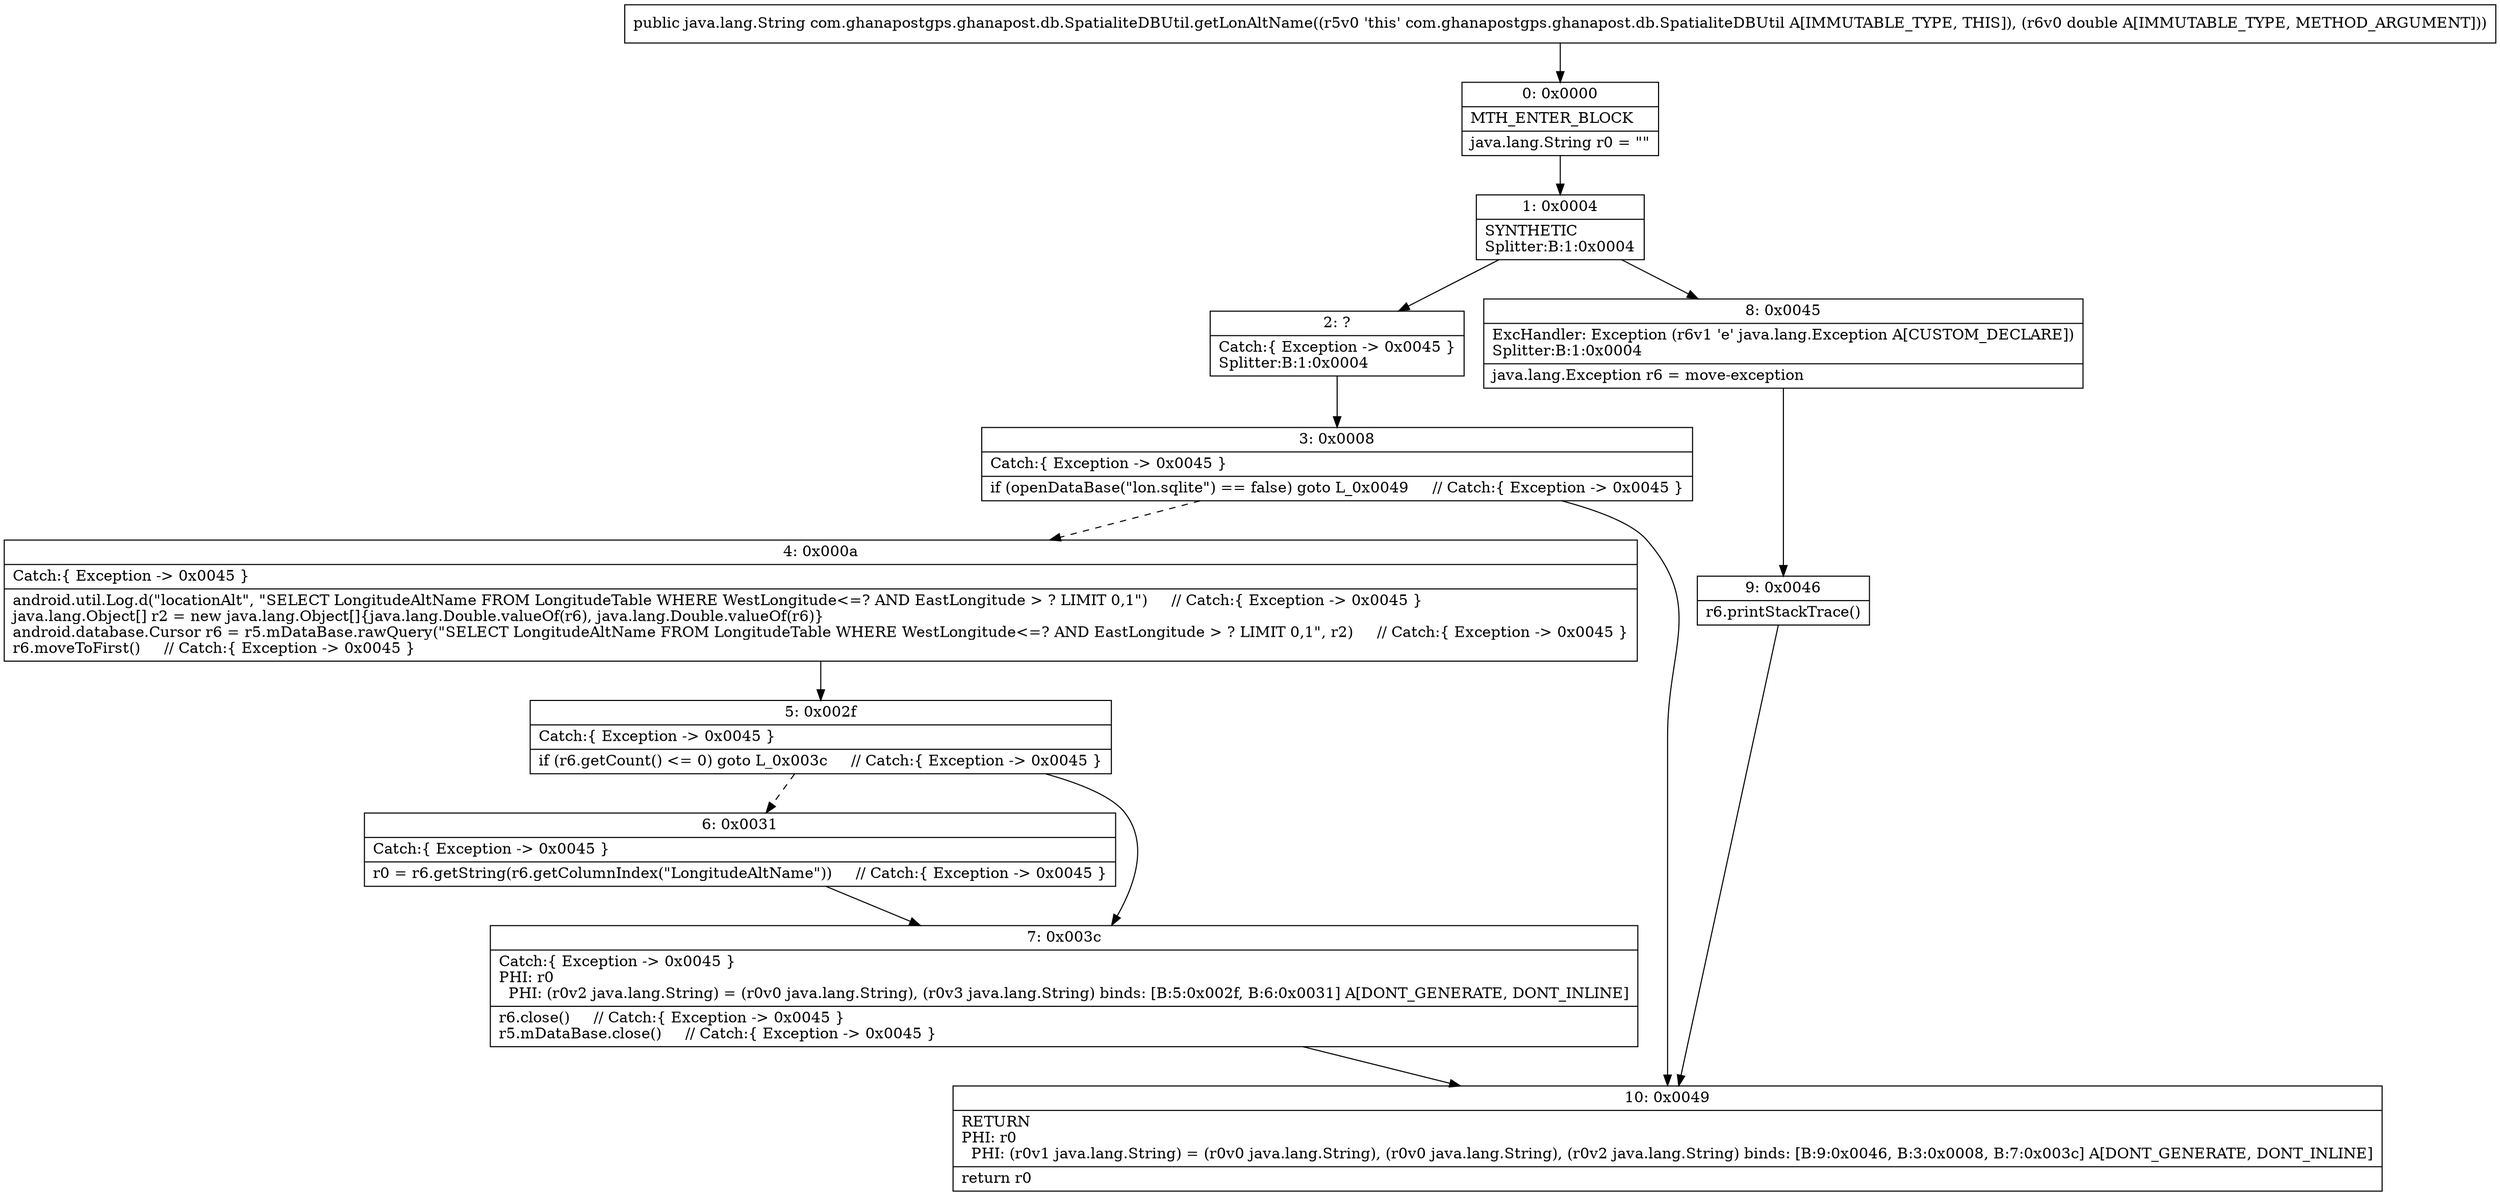 digraph "CFG forcom.ghanapostgps.ghanapost.db.SpatialiteDBUtil.getLonAltName(D)Ljava\/lang\/String;" {
Node_0 [shape=record,label="{0\:\ 0x0000|MTH_ENTER_BLOCK\l|java.lang.String r0 = \"\"\l}"];
Node_1 [shape=record,label="{1\:\ 0x0004|SYNTHETIC\lSplitter:B:1:0x0004\l}"];
Node_2 [shape=record,label="{2\:\ ?|Catch:\{ Exception \-\> 0x0045 \}\lSplitter:B:1:0x0004\l}"];
Node_3 [shape=record,label="{3\:\ 0x0008|Catch:\{ Exception \-\> 0x0045 \}\l|if (openDataBase(\"lon.sqlite\") == false) goto L_0x0049     \/\/ Catch:\{ Exception \-\> 0x0045 \}\l}"];
Node_4 [shape=record,label="{4\:\ 0x000a|Catch:\{ Exception \-\> 0x0045 \}\l|android.util.Log.d(\"locationAlt\", \"SELECT LongitudeAltName FROM LongitudeTable WHERE WestLongitude\<=? AND EastLongitude \> ? LIMIT 0,1\")     \/\/ Catch:\{ Exception \-\> 0x0045 \}\ljava.lang.Object[] r2 = new java.lang.Object[]\{java.lang.Double.valueOf(r6), java.lang.Double.valueOf(r6)\}\landroid.database.Cursor r6 = r5.mDataBase.rawQuery(\"SELECT LongitudeAltName FROM LongitudeTable WHERE WestLongitude\<=? AND EastLongitude \> ? LIMIT 0,1\", r2)     \/\/ Catch:\{ Exception \-\> 0x0045 \}\lr6.moveToFirst()     \/\/ Catch:\{ Exception \-\> 0x0045 \}\l}"];
Node_5 [shape=record,label="{5\:\ 0x002f|Catch:\{ Exception \-\> 0x0045 \}\l|if (r6.getCount() \<= 0) goto L_0x003c     \/\/ Catch:\{ Exception \-\> 0x0045 \}\l}"];
Node_6 [shape=record,label="{6\:\ 0x0031|Catch:\{ Exception \-\> 0x0045 \}\l|r0 = r6.getString(r6.getColumnIndex(\"LongitudeAltName\"))     \/\/ Catch:\{ Exception \-\> 0x0045 \}\l}"];
Node_7 [shape=record,label="{7\:\ 0x003c|Catch:\{ Exception \-\> 0x0045 \}\lPHI: r0 \l  PHI: (r0v2 java.lang.String) = (r0v0 java.lang.String), (r0v3 java.lang.String) binds: [B:5:0x002f, B:6:0x0031] A[DONT_GENERATE, DONT_INLINE]\l|r6.close()     \/\/ Catch:\{ Exception \-\> 0x0045 \}\lr5.mDataBase.close()     \/\/ Catch:\{ Exception \-\> 0x0045 \}\l}"];
Node_8 [shape=record,label="{8\:\ 0x0045|ExcHandler: Exception (r6v1 'e' java.lang.Exception A[CUSTOM_DECLARE])\lSplitter:B:1:0x0004\l|java.lang.Exception r6 = move\-exception\l}"];
Node_9 [shape=record,label="{9\:\ 0x0046|r6.printStackTrace()\l}"];
Node_10 [shape=record,label="{10\:\ 0x0049|RETURN\lPHI: r0 \l  PHI: (r0v1 java.lang.String) = (r0v0 java.lang.String), (r0v0 java.lang.String), (r0v2 java.lang.String) binds: [B:9:0x0046, B:3:0x0008, B:7:0x003c] A[DONT_GENERATE, DONT_INLINE]\l|return r0\l}"];
MethodNode[shape=record,label="{public java.lang.String com.ghanapostgps.ghanapost.db.SpatialiteDBUtil.getLonAltName((r5v0 'this' com.ghanapostgps.ghanapost.db.SpatialiteDBUtil A[IMMUTABLE_TYPE, THIS]), (r6v0 double A[IMMUTABLE_TYPE, METHOD_ARGUMENT])) }"];
MethodNode -> Node_0;
Node_0 -> Node_1;
Node_1 -> Node_2;
Node_1 -> Node_8;
Node_2 -> Node_3;
Node_3 -> Node_4[style=dashed];
Node_3 -> Node_10;
Node_4 -> Node_5;
Node_5 -> Node_6[style=dashed];
Node_5 -> Node_7;
Node_6 -> Node_7;
Node_7 -> Node_10;
Node_8 -> Node_9;
Node_9 -> Node_10;
}


